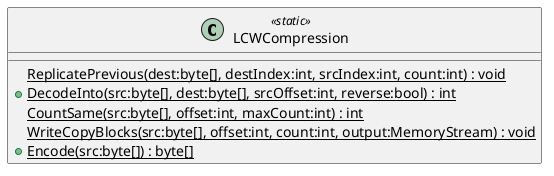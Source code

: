 @startuml
class LCWCompression <<static>> {
    {static} ReplicatePrevious(dest:byte[], destIndex:int, srcIndex:int, count:int) : void
    + {static} DecodeInto(src:byte[], dest:byte[], srcOffset:int, reverse:bool) : int
    {static} CountSame(src:byte[], offset:int, maxCount:int) : int
    {static} WriteCopyBlocks(src:byte[], offset:int, count:int, output:MemoryStream) : void
    + {static} Encode(src:byte[]) : byte[]
}
@enduml
